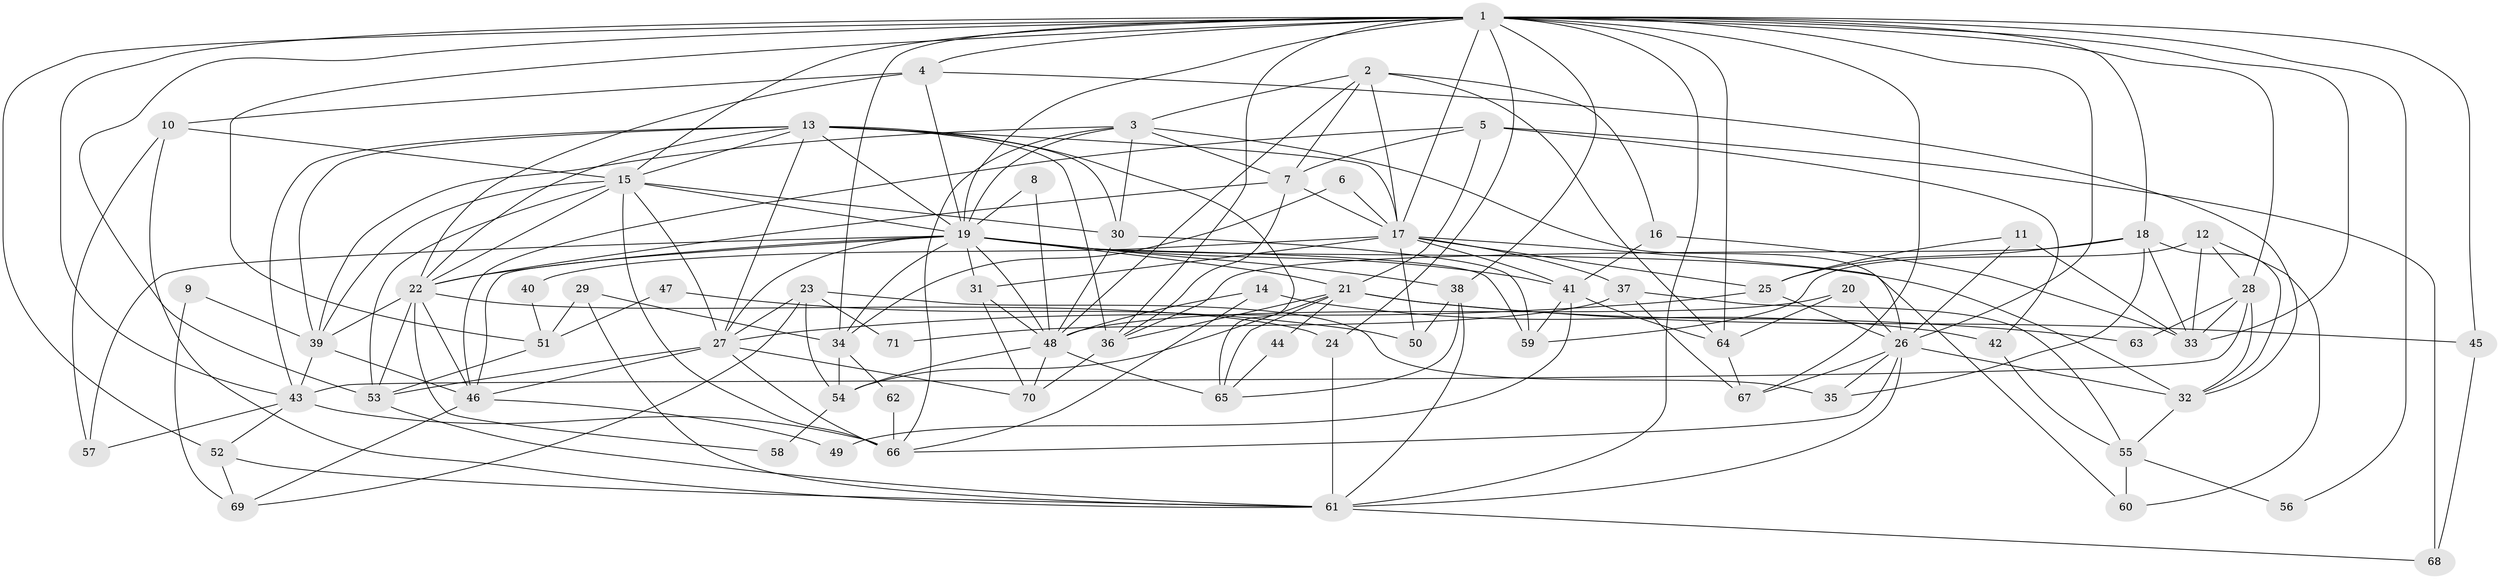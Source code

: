 // original degree distribution, {4: 0.24113475177304963, 3: 0.2695035460992908, 5: 0.20567375886524822, 2: 0.14184397163120568, 7: 0.04964539007092199, 6: 0.0851063829787234, 8: 0.0070921985815602835}
// Generated by graph-tools (version 1.1) at 2025/51/03/04/25 22:51:23]
// undirected, 71 vertices, 188 edges
graph export_dot {
  node [color=gray90,style=filled];
  1;
  2;
  3;
  4;
  5;
  6;
  7;
  8;
  9;
  10;
  11;
  12;
  13;
  14;
  15;
  16;
  17;
  18;
  19;
  20;
  21;
  22;
  23;
  24;
  25;
  26;
  27;
  28;
  29;
  30;
  31;
  32;
  33;
  34;
  35;
  36;
  37;
  38;
  39;
  40;
  41;
  42;
  43;
  44;
  45;
  46;
  47;
  48;
  49;
  50;
  51;
  52;
  53;
  54;
  55;
  56;
  57;
  58;
  59;
  60;
  61;
  62;
  63;
  64;
  65;
  66;
  67;
  68;
  69;
  70;
  71;
  1 -- 4 [weight=2.0];
  1 -- 15 [weight=1.0];
  1 -- 17 [weight=1.0];
  1 -- 18 [weight=1.0];
  1 -- 19 [weight=1.0];
  1 -- 24 [weight=1.0];
  1 -- 26 [weight=1.0];
  1 -- 28 [weight=1.0];
  1 -- 33 [weight=2.0];
  1 -- 34 [weight=1.0];
  1 -- 36 [weight=2.0];
  1 -- 38 [weight=1.0];
  1 -- 43 [weight=1.0];
  1 -- 45 [weight=1.0];
  1 -- 51 [weight=1.0];
  1 -- 52 [weight=1.0];
  1 -- 53 [weight=1.0];
  1 -- 56 [weight=1.0];
  1 -- 61 [weight=1.0];
  1 -- 64 [weight=1.0];
  1 -- 67 [weight=1.0];
  2 -- 3 [weight=1.0];
  2 -- 7 [weight=1.0];
  2 -- 16 [weight=1.0];
  2 -- 17 [weight=1.0];
  2 -- 48 [weight=1.0];
  2 -- 64 [weight=1.0];
  3 -- 7 [weight=1.0];
  3 -- 19 [weight=1.0];
  3 -- 26 [weight=1.0];
  3 -- 30 [weight=1.0];
  3 -- 39 [weight=1.0];
  3 -- 66 [weight=1.0];
  4 -- 10 [weight=1.0];
  4 -- 19 [weight=1.0];
  4 -- 22 [weight=1.0];
  4 -- 32 [weight=1.0];
  5 -- 7 [weight=1.0];
  5 -- 21 [weight=1.0];
  5 -- 42 [weight=1.0];
  5 -- 46 [weight=1.0];
  5 -- 68 [weight=1.0];
  6 -- 17 [weight=1.0];
  6 -- 34 [weight=1.0];
  7 -- 17 [weight=1.0];
  7 -- 22 [weight=3.0];
  7 -- 36 [weight=1.0];
  8 -- 19 [weight=1.0];
  8 -- 48 [weight=2.0];
  9 -- 39 [weight=1.0];
  9 -- 69 [weight=1.0];
  10 -- 15 [weight=1.0];
  10 -- 57 [weight=1.0];
  10 -- 61 [weight=1.0];
  11 -- 25 [weight=1.0];
  11 -- 26 [weight=1.0];
  11 -- 33 [weight=1.0];
  12 -- 28 [weight=1.0];
  12 -- 33 [weight=1.0];
  12 -- 59 [weight=1.0];
  12 -- 60 [weight=1.0];
  13 -- 15 [weight=1.0];
  13 -- 17 [weight=2.0];
  13 -- 19 [weight=1.0];
  13 -- 22 [weight=1.0];
  13 -- 27 [weight=1.0];
  13 -- 30 [weight=1.0];
  13 -- 36 [weight=3.0];
  13 -- 39 [weight=1.0];
  13 -- 43 [weight=1.0];
  13 -- 65 [weight=1.0];
  14 -- 42 [weight=1.0];
  14 -- 48 [weight=1.0];
  14 -- 66 [weight=1.0];
  15 -- 19 [weight=2.0];
  15 -- 22 [weight=1.0];
  15 -- 27 [weight=1.0];
  15 -- 30 [weight=2.0];
  15 -- 39 [weight=2.0];
  15 -- 53 [weight=1.0];
  15 -- 66 [weight=1.0];
  16 -- 33 [weight=1.0];
  16 -- 41 [weight=1.0];
  17 -- 25 [weight=1.0];
  17 -- 31 [weight=1.0];
  17 -- 37 [weight=1.0];
  17 -- 40 [weight=2.0];
  17 -- 41 [weight=1.0];
  17 -- 50 [weight=1.0];
  17 -- 60 [weight=1.0];
  18 -- 25 [weight=1.0];
  18 -- 32 [weight=1.0];
  18 -- 33 [weight=1.0];
  18 -- 35 [weight=1.0];
  18 -- 36 [weight=1.0];
  19 -- 21 [weight=1.0];
  19 -- 22 [weight=2.0];
  19 -- 27 [weight=1.0];
  19 -- 31 [weight=2.0];
  19 -- 32 [weight=1.0];
  19 -- 34 [weight=1.0];
  19 -- 38 [weight=1.0];
  19 -- 41 [weight=1.0];
  19 -- 46 [weight=1.0];
  19 -- 48 [weight=1.0];
  19 -- 57 [weight=1.0];
  19 -- 59 [weight=1.0];
  20 -- 26 [weight=1.0];
  20 -- 48 [weight=1.0];
  20 -- 64 [weight=1.0];
  21 -- 36 [weight=1.0];
  21 -- 44 [weight=1.0];
  21 -- 45 [weight=1.0];
  21 -- 54 [weight=1.0];
  21 -- 63 [weight=2.0];
  21 -- 65 [weight=1.0];
  22 -- 24 [weight=1.0];
  22 -- 39 [weight=1.0];
  22 -- 46 [weight=1.0];
  22 -- 53 [weight=1.0];
  22 -- 58 [weight=1.0];
  23 -- 27 [weight=1.0];
  23 -- 35 [weight=1.0];
  23 -- 54 [weight=1.0];
  23 -- 69 [weight=1.0];
  23 -- 71 [weight=1.0];
  24 -- 61 [weight=1.0];
  25 -- 26 [weight=1.0];
  25 -- 27 [weight=1.0];
  26 -- 32 [weight=1.0];
  26 -- 35 [weight=1.0];
  26 -- 61 [weight=1.0];
  26 -- 66 [weight=1.0];
  26 -- 67 [weight=1.0];
  27 -- 46 [weight=1.0];
  27 -- 53 [weight=1.0];
  27 -- 66 [weight=1.0];
  27 -- 70 [weight=1.0];
  28 -- 32 [weight=1.0];
  28 -- 33 [weight=1.0];
  28 -- 43 [weight=2.0];
  28 -- 63 [weight=2.0];
  29 -- 34 [weight=1.0];
  29 -- 51 [weight=1.0];
  29 -- 61 [weight=1.0];
  30 -- 48 [weight=1.0];
  30 -- 59 [weight=1.0];
  31 -- 48 [weight=1.0];
  31 -- 70 [weight=1.0];
  32 -- 55 [weight=1.0];
  34 -- 54 [weight=2.0];
  34 -- 62 [weight=1.0];
  36 -- 70 [weight=1.0];
  37 -- 55 [weight=1.0];
  37 -- 67 [weight=1.0];
  37 -- 71 [weight=1.0];
  38 -- 50 [weight=1.0];
  38 -- 61 [weight=1.0];
  38 -- 65 [weight=1.0];
  39 -- 43 [weight=1.0];
  39 -- 46 [weight=1.0];
  40 -- 51 [weight=1.0];
  41 -- 49 [weight=1.0];
  41 -- 59 [weight=1.0];
  41 -- 64 [weight=1.0];
  42 -- 55 [weight=1.0];
  43 -- 52 [weight=1.0];
  43 -- 57 [weight=1.0];
  43 -- 66 [weight=1.0];
  44 -- 65 [weight=1.0];
  45 -- 68 [weight=1.0];
  46 -- 49 [weight=1.0];
  46 -- 69 [weight=1.0];
  47 -- 50 [weight=1.0];
  47 -- 51 [weight=1.0];
  48 -- 54 [weight=1.0];
  48 -- 65 [weight=2.0];
  48 -- 70 [weight=1.0];
  51 -- 53 [weight=1.0];
  52 -- 61 [weight=1.0];
  52 -- 69 [weight=1.0];
  53 -- 61 [weight=1.0];
  54 -- 58 [weight=1.0];
  55 -- 56 [weight=1.0];
  55 -- 60 [weight=1.0];
  61 -- 68 [weight=1.0];
  62 -- 66 [weight=1.0];
  64 -- 67 [weight=1.0];
}
